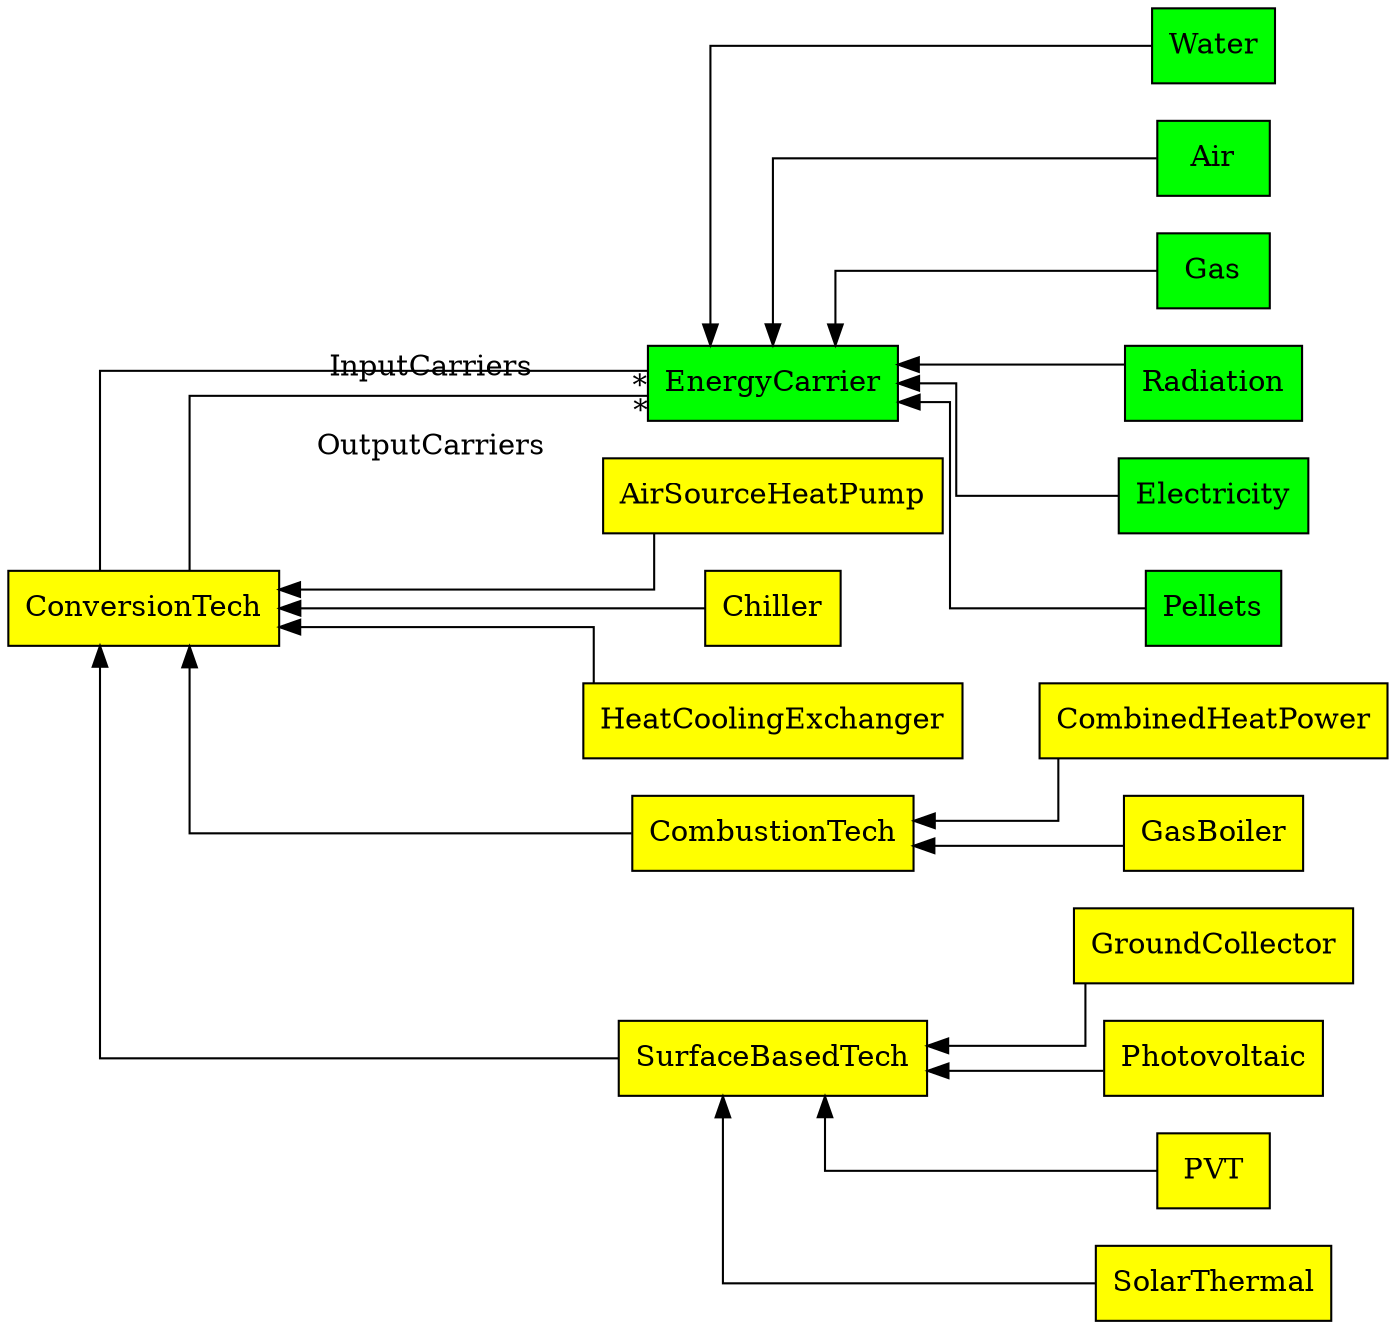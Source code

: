 digraph energysystems {
    rankdir=LR;
    splines=ortho;

    node [shape=html, style=filled];

    
    
    
    subgraph energy_carriers {
        node [style=filled, fillcolor=green];
        edge [arrowhead="empty", dir=back];

        EnergyCarrier;
        EnergyCarrier -> Water;
        EnergyCarrier -> Air;
        EnergyCarrier -> Gas;
        EnergyCarrier -> Radiation;
        EnergyCarrier -> Electricity;
        EnergyCarrier -> Pellets;
    }

    subgraph conversion_technologies {
        edge [arrowhead="empty", dir=back];
        node [fillcolor="yellow"];

        ConversionTech;
        ConversionTech -> AirSourceHeatPump;
        ConversionTech -> Chiller;
        ConversionTech -> HeatCoolingExchanger;

        ConversionTech -> CombustionTech;
        CombustionTech -> CombinedHeatPower;
        CombustionTech -> GasBoiler;
        
        
        ConversionTech -> SurfaceBasedTech;
        SurfaceBasedTech -> GroundCollector;
        SurfaceBasedTech -> Photovoltaic;
        SurfaceBasedTech -> PVT;
        SurfaceBasedTech -> SolarThermal;
    }

    ConversionTech -> EnergyCarrier [label="InputCarriers", arrowhead=none, headlabel="*"]
    ConversionTech -> EnergyCarrier [label="OutputCarriers", arrowhead=none, headlabel="*"]

}